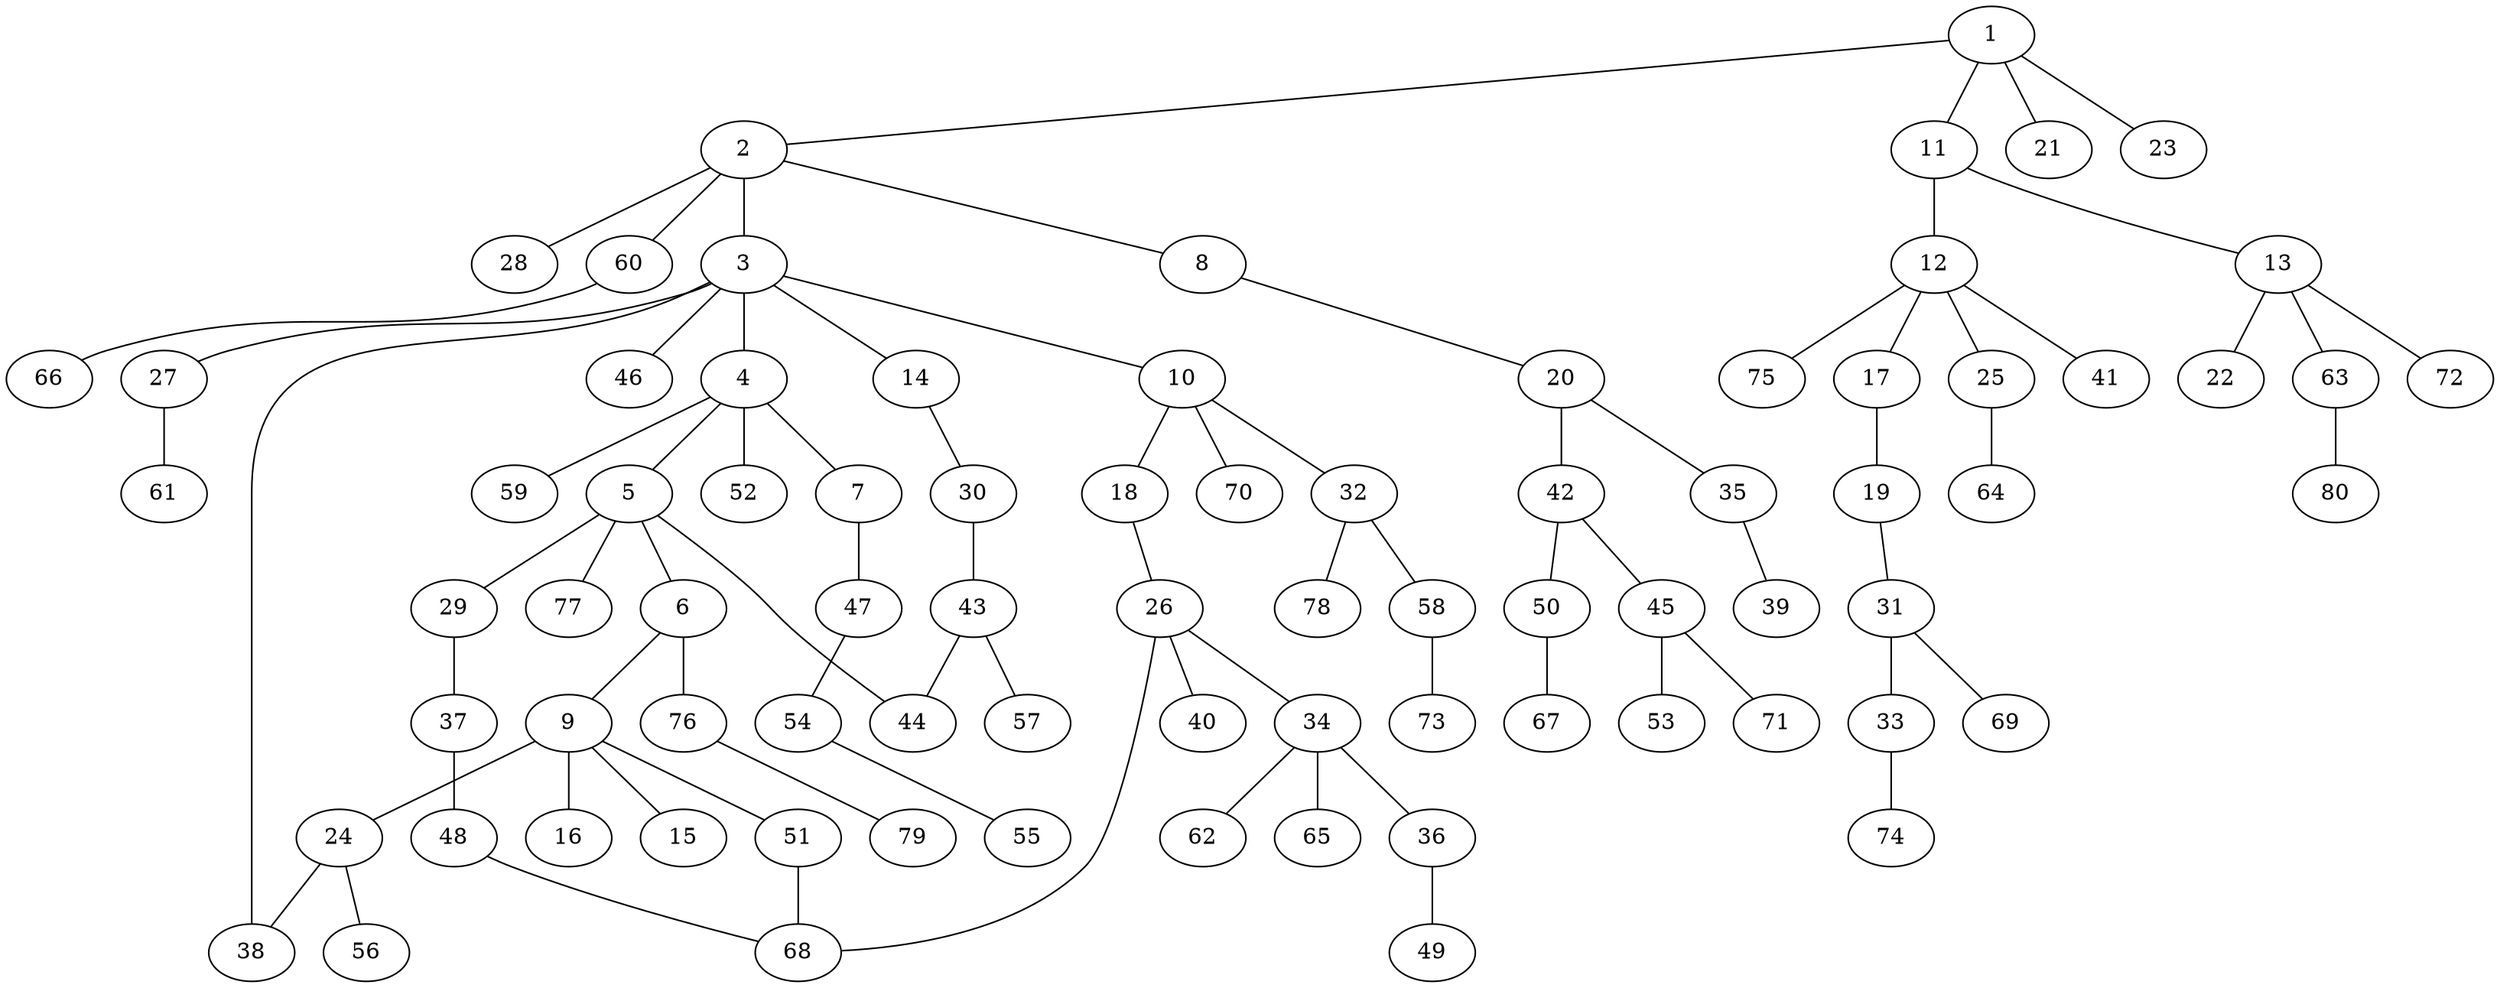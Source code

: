 graph graphname {1--2
1--11
1--21
1--23
2--3
2--8
2--28
2--60
3--4
3--10
3--14
3--27
3--38
3--46
4--5
4--7
4--52
4--59
5--6
5--29
5--44
5--77
6--9
6--76
7--47
8--20
9--15
9--16
9--24
9--51
10--18
10--32
10--70
11--12
11--13
12--17
12--25
12--41
12--75
13--22
13--63
13--72
14--30
17--19
18--26
19--31
20--35
20--42
24--38
24--56
25--64
26--34
26--40
26--68
27--61
29--37
30--43
31--33
31--69
32--58
32--78
33--74
34--36
34--62
34--65
35--39
36--49
37--48
42--45
42--50
43--44
43--57
45--53
45--71
47--54
48--68
50--67
51--68
54--55
58--73
60--66
63--80
76--79
}